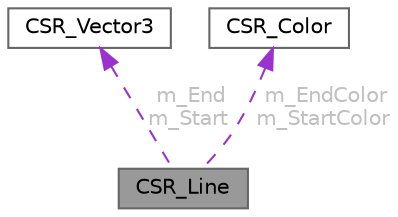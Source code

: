 digraph "CSR_Line"
{
 // LATEX_PDF_SIZE
  bgcolor="transparent";
  edge [fontname=Helvetica,fontsize=10,labelfontname=Helvetica,labelfontsize=10];
  node [fontname=Helvetica,fontsize=10,shape=box,height=0.2,width=0.4];
  Node1 [id="Node000001",label="CSR_Line",height=0.2,width=0.4,color="gray40", fillcolor="grey60", style="filled", fontcolor="black",tooltip=" "];
  Node2 -> Node1 [id="edge1_Node000001_Node000002",dir="back",color="darkorchid3",style="dashed",tooltip=" ",label=" m_End\nm_Start",fontcolor="grey" ];
  Node2 [id="Node000002",label="CSR_Vector3",height=0.2,width=0.4,color="gray40", fillcolor="white", style="filled",URL="$struct_c_s_r___vector3.html",tooltip=" "];
  Node3 -> Node1 [id="edge2_Node000001_Node000003",dir="back",color="darkorchid3",style="dashed",tooltip=" ",label=" m_EndColor\nm_StartColor",fontcolor="grey" ];
  Node3 [id="Node000003",label="CSR_Color",height=0.2,width=0.4,color="gray40", fillcolor="white", style="filled",URL="$struct_c_s_r___color.html",tooltip=" "];
}
